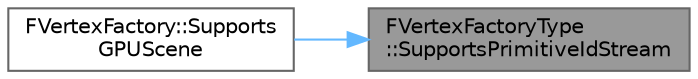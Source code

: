 digraph "FVertexFactoryType::SupportsPrimitiveIdStream"
{
 // INTERACTIVE_SVG=YES
 // LATEX_PDF_SIZE
  bgcolor="transparent";
  edge [fontname=Helvetica,fontsize=10,labelfontname=Helvetica,labelfontsize=10];
  node [fontname=Helvetica,fontsize=10,shape=box,height=0.2,width=0.4];
  rankdir="RL";
  Node1 [id="Node000001",label="FVertexFactoryType\l::SupportsPrimitiveIdStream",height=0.2,width=0.4,color="gray40", fillcolor="grey60", style="filled", fontcolor="black",tooltip=" "];
  Node1 -> Node2 [id="edge1_Node000001_Node000002",dir="back",color="steelblue1",style="solid",tooltip=" "];
  Node2 [id="Node000002",label="FVertexFactory::Supports\lGPUScene",height=0.2,width=0.4,color="grey40", fillcolor="white", style="filled",URL="$da/d03/classFVertexFactory.html#aa13781c4859f16bd255e5fd51387a10b",tooltip=" "];
}
